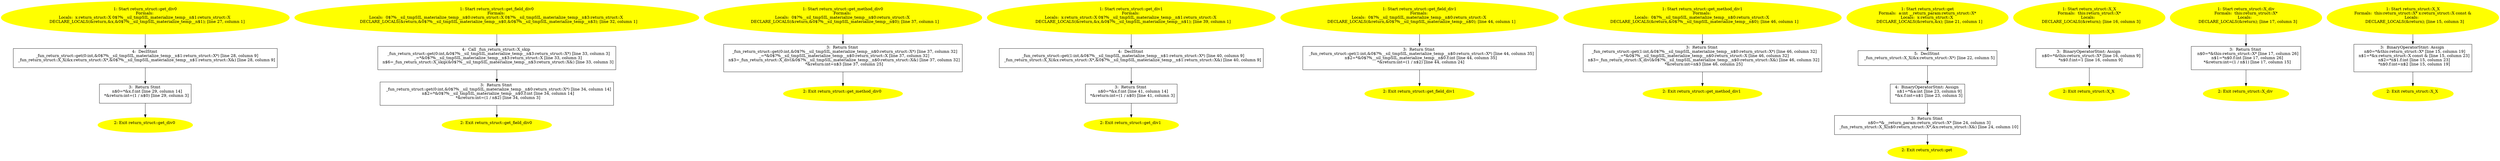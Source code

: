 /* @generated */
digraph iCFG {
"get_div0#return_struct#3543093399648500387.0c3db3a444952aefeee44e54da50327a_1" [label="1: Start return_struct::get_div0\nFormals: \nLocals:  x:return_struct::X 0$?%__sil_tmpSIL_materialize_temp__n$1:return_struct::X \n   DECLARE_LOCALS(&return,&x,&0$?%__sil_tmpSIL_materialize_temp__n$1); [line 27, column 1]\n " color=yellow style=filled]
	

	 "get_div0#return_struct#3543093399648500387.0c3db3a444952aefeee44e54da50327a_1" -> "get_div0#return_struct#3543093399648500387.0c3db3a444952aefeee44e54da50327a_4" ;
"get_div0#return_struct#3543093399648500387.0c3db3a444952aefeee44e54da50327a_2" [label="2: Exit return_struct::get_div0 \n  " color=yellow style=filled]
	

"get_div0#return_struct#3543093399648500387.0c3db3a444952aefeee44e54da50327a_3" [label="3:  Return Stmt \n   n$0=*&x.f:int [line 29, column 14]\n  *&return:int=(1 / n$0) [line 29, column 3]\n " shape="box"]
	

	 "get_div0#return_struct#3543093399648500387.0c3db3a444952aefeee44e54da50327a_3" -> "get_div0#return_struct#3543093399648500387.0c3db3a444952aefeee44e54da50327a_2" ;
"get_div0#return_struct#3543093399648500387.0c3db3a444952aefeee44e54da50327a_4" [label="4:  DeclStmt \n   _fun_return_struct::get(0:int,&0$?%__sil_tmpSIL_materialize_temp__n$1:return_struct::X*) [line 28, column 9]\n  _fun_return_struct::X_X(&x:return_struct::X*,&0$?%__sil_tmpSIL_materialize_temp__n$1:return_struct::X&) [line 28, column 9]\n " shape="box"]
	

	 "get_div0#return_struct#3543093399648500387.0c3db3a444952aefeee44e54da50327a_4" -> "get_div0#return_struct#3543093399648500387.0c3db3a444952aefeee44e54da50327a_3" ;
"get_field_div0#return_struct#5765383981880135147.23dc82d8c29aaec22d9b9a68808820c3_1" [label="1: Start return_struct::get_field_div0\nFormals: \nLocals:  0$?%__sil_tmpSIL_materialize_temp__n$0:return_struct::X 0$?%__sil_tmpSIL_materialize_temp__n$3:return_struct::X \n   DECLARE_LOCALS(&return,&0$?%__sil_tmpSIL_materialize_temp__n$0,&0$?%__sil_tmpSIL_materialize_temp__n$3); [line 32, column 1]\n " color=yellow style=filled]
	

	 "get_field_div0#return_struct#5765383981880135147.23dc82d8c29aaec22d9b9a68808820c3_1" -> "get_field_div0#return_struct#5765383981880135147.23dc82d8c29aaec22d9b9a68808820c3_4" ;
"get_field_div0#return_struct#5765383981880135147.23dc82d8c29aaec22d9b9a68808820c3_2" [label="2: Exit return_struct::get_field_div0 \n  " color=yellow style=filled]
	

"get_field_div0#return_struct#5765383981880135147.23dc82d8c29aaec22d9b9a68808820c3_3" [label="3:  Return Stmt \n   _fun_return_struct::get(0:int,&0$?%__sil_tmpSIL_materialize_temp__n$0:return_struct::X*) [line 34, column 14]\n  n$2=*&0$?%__sil_tmpSIL_materialize_temp__n$0.f:int [line 34, column 14]\n  *&return:int=(1 / n$2) [line 34, column 3]\n " shape="box"]
	

	 "get_field_div0#return_struct#5765383981880135147.23dc82d8c29aaec22d9b9a68808820c3_3" -> "get_field_div0#return_struct#5765383981880135147.23dc82d8c29aaec22d9b9a68808820c3_2" ;
"get_field_div0#return_struct#5765383981880135147.23dc82d8c29aaec22d9b9a68808820c3_4" [label="4:  Call _fun_return_struct::X_skip \n   _fun_return_struct::get(0:int,&0$?%__sil_tmpSIL_materialize_temp__n$3:return_struct::X*) [line 33, column 3]\n  _=*&0$?%__sil_tmpSIL_materialize_temp__n$3:return_struct::X [line 33, column 3]\n  n$6=_fun_return_struct::X_skip(&0$?%__sil_tmpSIL_materialize_temp__n$3:return_struct::X&) [line 33, column 3]\n " shape="box"]
	

	 "get_field_div0#return_struct#5765383981880135147.23dc82d8c29aaec22d9b9a68808820c3_4" -> "get_field_div0#return_struct#5765383981880135147.23dc82d8c29aaec22d9b9a68808820c3_3" ;
"get_method_div0#return_struct#1033779568239724265.1e897486d64ba4a977e56cdd041d6ba7_1" [label="1: Start return_struct::get_method_div0\nFormals: \nLocals:  0$?%__sil_tmpSIL_materialize_temp__n$0:return_struct::X \n   DECLARE_LOCALS(&return,&0$?%__sil_tmpSIL_materialize_temp__n$0); [line 37, column 1]\n " color=yellow style=filled]
	

	 "get_method_div0#return_struct#1033779568239724265.1e897486d64ba4a977e56cdd041d6ba7_1" -> "get_method_div0#return_struct#1033779568239724265.1e897486d64ba4a977e56cdd041d6ba7_3" ;
"get_method_div0#return_struct#1033779568239724265.1e897486d64ba4a977e56cdd041d6ba7_2" [label="2: Exit return_struct::get_method_div0 \n  " color=yellow style=filled]
	

"get_method_div0#return_struct#1033779568239724265.1e897486d64ba4a977e56cdd041d6ba7_3" [label="3:  Return Stmt \n   _fun_return_struct::get(0:int,&0$?%__sil_tmpSIL_materialize_temp__n$0:return_struct::X*) [line 37, column 32]\n  _=*&0$?%__sil_tmpSIL_materialize_temp__n$0:return_struct::X [line 37, column 32]\n  n$3=_fun_return_struct::X_div(&0$?%__sil_tmpSIL_materialize_temp__n$0:return_struct::X&) [line 37, column 32]\n  *&return:int=n$3 [line 37, column 25]\n " shape="box"]
	

	 "get_method_div0#return_struct#1033779568239724265.1e897486d64ba4a977e56cdd041d6ba7_3" -> "get_method_div0#return_struct#1033779568239724265.1e897486d64ba4a977e56cdd041d6ba7_2" ;
"get_div1#return_struct#4287655186293816212.dabfacf04a7d838f8bdc3ef21786303d_1" [label="1: Start return_struct::get_div1\nFormals: \nLocals:  x:return_struct::X 0$?%__sil_tmpSIL_materialize_temp__n$1:return_struct::X \n   DECLARE_LOCALS(&return,&x,&0$?%__sil_tmpSIL_materialize_temp__n$1); [line 39, column 1]\n " color=yellow style=filled]
	

	 "get_div1#return_struct#4287655186293816212.dabfacf04a7d838f8bdc3ef21786303d_1" -> "get_div1#return_struct#4287655186293816212.dabfacf04a7d838f8bdc3ef21786303d_4" ;
"get_div1#return_struct#4287655186293816212.dabfacf04a7d838f8bdc3ef21786303d_2" [label="2: Exit return_struct::get_div1 \n  " color=yellow style=filled]
	

"get_div1#return_struct#4287655186293816212.dabfacf04a7d838f8bdc3ef21786303d_3" [label="3:  Return Stmt \n   n$0=*&x.f:int [line 41, column 14]\n  *&return:int=(1 / n$0) [line 41, column 3]\n " shape="box"]
	

	 "get_div1#return_struct#4287655186293816212.dabfacf04a7d838f8bdc3ef21786303d_3" -> "get_div1#return_struct#4287655186293816212.dabfacf04a7d838f8bdc3ef21786303d_2" ;
"get_div1#return_struct#4287655186293816212.dabfacf04a7d838f8bdc3ef21786303d_4" [label="4:  DeclStmt \n   _fun_return_struct::get(1:int,&0$?%__sil_tmpSIL_materialize_temp__n$1:return_struct::X*) [line 40, column 9]\n  _fun_return_struct::X_X(&x:return_struct::X*,&0$?%__sil_tmpSIL_materialize_temp__n$1:return_struct::X&) [line 40, column 9]\n " shape="box"]
	

	 "get_div1#return_struct#4287655186293816212.dabfacf04a7d838f8bdc3ef21786303d_4" -> "get_div1#return_struct#4287655186293816212.dabfacf04a7d838f8bdc3ef21786303d_3" ;
"get_field_div1#return_struct#6265027354366635900.8e009a5c61cd6a7375811ae0019c838c_1" [label="1: Start return_struct::get_field_div1\nFormals: \nLocals:  0$?%__sil_tmpSIL_materialize_temp__n$0:return_struct::X \n   DECLARE_LOCALS(&return,&0$?%__sil_tmpSIL_materialize_temp__n$0); [line 44, column 1]\n " color=yellow style=filled]
	

	 "get_field_div1#return_struct#6265027354366635900.8e009a5c61cd6a7375811ae0019c838c_1" -> "get_field_div1#return_struct#6265027354366635900.8e009a5c61cd6a7375811ae0019c838c_3" ;
"get_field_div1#return_struct#6265027354366635900.8e009a5c61cd6a7375811ae0019c838c_2" [label="2: Exit return_struct::get_field_div1 \n  " color=yellow style=filled]
	

"get_field_div1#return_struct#6265027354366635900.8e009a5c61cd6a7375811ae0019c838c_3" [label="3:  Return Stmt \n   _fun_return_struct::get(1:int,&0$?%__sil_tmpSIL_materialize_temp__n$0:return_struct::X*) [line 44, column 35]\n  n$2=*&0$?%__sil_tmpSIL_materialize_temp__n$0.f:int [line 44, column 35]\n  *&return:int=(1 / n$2) [line 44, column 24]\n " shape="box"]
	

	 "get_field_div1#return_struct#6265027354366635900.8e009a5c61cd6a7375811ae0019c838c_3" -> "get_field_div1#return_struct#6265027354366635900.8e009a5c61cd6a7375811ae0019c838c_2" ;
"get_method_div1#return_struct#1525840708539595762.816387a0cceab2d825a8393a6ca5d5a1_1" [label="1: Start return_struct::get_method_div1\nFormals: \nLocals:  0$?%__sil_tmpSIL_materialize_temp__n$0:return_struct::X \n   DECLARE_LOCALS(&return,&0$?%__sil_tmpSIL_materialize_temp__n$0); [line 46, column 1]\n " color=yellow style=filled]
	

	 "get_method_div1#return_struct#1525840708539595762.816387a0cceab2d825a8393a6ca5d5a1_1" -> "get_method_div1#return_struct#1525840708539595762.816387a0cceab2d825a8393a6ca5d5a1_3" ;
"get_method_div1#return_struct#1525840708539595762.816387a0cceab2d825a8393a6ca5d5a1_2" [label="2: Exit return_struct::get_method_div1 \n  " color=yellow style=filled]
	

"get_method_div1#return_struct#1525840708539595762.816387a0cceab2d825a8393a6ca5d5a1_3" [label="3:  Return Stmt \n   _fun_return_struct::get(1:int,&0$?%__sil_tmpSIL_materialize_temp__n$0:return_struct::X*) [line 46, column 32]\n  _=*&0$?%__sil_tmpSIL_materialize_temp__n$0:return_struct::X [line 46, column 32]\n  n$3=_fun_return_struct::X_div(&0$?%__sil_tmpSIL_materialize_temp__n$0:return_struct::X&) [line 46, column 32]\n  *&return:int=n$3 [line 46, column 25]\n " shape="box"]
	

	 "get_method_div1#return_struct#1525840708539595762.816387a0cceab2d825a8393a6ca5d5a1_3" -> "get_method_div1#return_struct#1525840708539595762.816387a0cceab2d825a8393a6ca5d5a1_2" ;
"get#return_struct#15206943163581446197.ccfaa809d6b1c936572851236a9ccb10_1" [label="1: Start return_struct::get\nFormals:  a:int __return_param:return_struct::X*\nLocals:  x:return_struct::X \n   DECLARE_LOCALS(&return,&x); [line 21, column 1]\n " color=yellow style=filled]
	

	 "get#return_struct#15206943163581446197.ccfaa809d6b1c936572851236a9ccb10_1" -> "get#return_struct#15206943163581446197.ccfaa809d6b1c936572851236a9ccb10_5" ;
"get#return_struct#15206943163581446197.ccfaa809d6b1c936572851236a9ccb10_2" [label="2: Exit return_struct::get \n  " color=yellow style=filled]
	

"get#return_struct#15206943163581446197.ccfaa809d6b1c936572851236a9ccb10_3" [label="3:  Return Stmt \n   n$0=*&__return_param:return_struct::X* [line 24, column 3]\n  _fun_return_struct::X_X(n$0:return_struct::X*,&x:return_struct::X&) [line 24, column 10]\n " shape="box"]
	

	 "get#return_struct#15206943163581446197.ccfaa809d6b1c936572851236a9ccb10_3" -> "get#return_struct#15206943163581446197.ccfaa809d6b1c936572851236a9ccb10_2" ;
"get#return_struct#15206943163581446197.ccfaa809d6b1c936572851236a9ccb10_4" [label="4:  BinaryOperatorStmt: Assign \n   n$1=*&a:int [line 23, column 9]\n  *&x.f:int=n$1 [line 23, column 3]\n " shape="box"]
	

	 "get#return_struct#15206943163581446197.ccfaa809d6b1c936572851236a9ccb10_4" -> "get#return_struct#15206943163581446197.ccfaa809d6b1c936572851236a9ccb10_3" ;
"get#return_struct#15206943163581446197.ccfaa809d6b1c936572851236a9ccb10_5" [label="5:  DeclStmt \n   _fun_return_struct::X_X(&x:return_struct::X*) [line 22, column 5]\n " shape="box"]
	

	 "get#return_struct#15206943163581446197.ccfaa809d6b1c936572851236a9ccb10_5" -> "get#return_struct#15206943163581446197.ccfaa809d6b1c936572851236a9ccb10_4" ;
"X#X#return_struct#{16980707005325791470}.5cc7c757bfe221e617030d485a90aa08_1" [label="1: Start return_struct::X_X\nFormals:  this:return_struct::X*\nLocals:  \n   DECLARE_LOCALS(&return); [line 16, column 3]\n " color=yellow style=filled]
	

	 "X#X#return_struct#{16980707005325791470}.5cc7c757bfe221e617030d485a90aa08_1" -> "X#X#return_struct#{16980707005325791470}.5cc7c757bfe221e617030d485a90aa08_3" ;
"X#X#return_struct#{16980707005325791470}.5cc7c757bfe221e617030d485a90aa08_2" [label="2: Exit return_struct::X_X \n  " color=yellow style=filled]
	

"X#X#return_struct#{16980707005325791470}.5cc7c757bfe221e617030d485a90aa08_3" [label="3:  BinaryOperatorStmt: Assign \n   n$0=*&this:return_struct::X* [line 16, column 9]\n  *n$0.f:int=1 [line 16, column 9]\n " shape="box"]
	

	 "X#X#return_struct#{16980707005325791470}.5cc7c757bfe221e617030d485a90aa08_3" -> "X#X#return_struct#{16980707005325791470}.5cc7c757bfe221e617030d485a90aa08_2" ;
"div#X#return_struct#(9073902918758280554).5ec34a4946de2226a51954167b2298aa_1" [label="1: Start return_struct::X_div\nFormals:  this:return_struct::X*\nLocals:  \n   DECLARE_LOCALS(&return); [line 17, column 3]\n " color=yellow style=filled]
	

	 "div#X#return_struct#(9073902918758280554).5ec34a4946de2226a51954167b2298aa_1" -> "div#X#return_struct#(9073902918758280554).5ec34a4946de2226a51954167b2298aa_3" ;
"div#X#return_struct#(9073902918758280554).5ec34a4946de2226a51954167b2298aa_2" [label="2: Exit return_struct::X_div \n  " color=yellow style=filled]
	

"div#X#return_struct#(9073902918758280554).5ec34a4946de2226a51954167b2298aa_3" [label="3:  Return Stmt \n   n$0=*&this:return_struct::X* [line 17, column 26]\n  n$1=*n$0.f:int [line 17, column 26]\n  *&return:int=(1 / n$1) [line 17, column 15]\n " shape="box"]
	

	 "div#X#return_struct#(9073902918758280554).5ec34a4946de2226a51954167b2298aa_3" -> "div#X#return_struct#(9073902918758280554).5ec34a4946de2226a51954167b2298aa_2" ;
"X#X#return_struct#{2874542973664462157}.c7820661c77babcd49c610d7742e613f_1" [label="1: Start return_struct::X_X\nFormals:  this:return_struct::X* x:return_struct::X const &\nLocals:  \n   DECLARE_LOCALS(&return); [line 15, column 3]\n " color=yellow style=filled]
	

	 "X#X#return_struct#{2874542973664462157}.c7820661c77babcd49c610d7742e613f_1" -> "X#X#return_struct#{2874542973664462157}.c7820661c77babcd49c610d7742e613f_3" ;
"X#X#return_struct#{2874542973664462157}.c7820661c77babcd49c610d7742e613f_2" [label="2: Exit return_struct::X_X \n  " color=yellow style=filled]
	

"X#X#return_struct#{2874542973664462157}.c7820661c77babcd49c610d7742e613f_3" [label="3:  BinaryOperatorStmt: Assign \n   n$0=*&this:return_struct::X* [line 15, column 19]\n  n$1=*&x:return_struct::X const & [line 15, column 23]\n  n$2=*n$1.f:int [line 15, column 23]\n  *n$0.f:int=n$2 [line 15, column 19]\n " shape="box"]
	

	 "X#X#return_struct#{2874542973664462157}.c7820661c77babcd49c610d7742e613f_3" -> "X#X#return_struct#{2874542973664462157}.c7820661c77babcd49c610d7742e613f_2" ;
}
